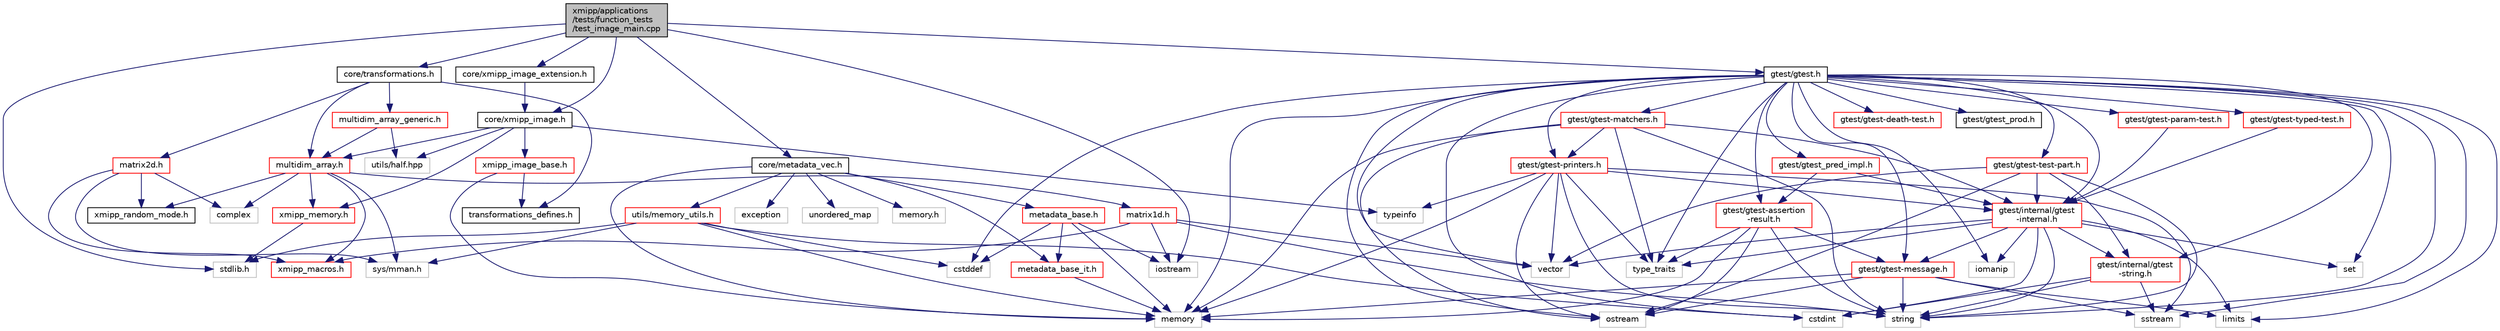 digraph "xmipp/applications/tests/function_tests/test_image_main.cpp"
{
  edge [fontname="Helvetica",fontsize="10",labelfontname="Helvetica",labelfontsize="10"];
  node [fontname="Helvetica",fontsize="10",shape=record];
  Node0 [label="xmipp/applications\l/tests/function_tests\l/test_image_main.cpp",height=0.2,width=0.4,color="black", fillcolor="grey75", style="filled", fontcolor="black"];
  Node0 -> Node1 [color="midnightblue",fontsize="10",style="solid",fontname="Helvetica"];
  Node1 [label="stdlib.h",height=0.2,width=0.4,color="grey75", fillcolor="white", style="filled"];
  Node0 -> Node2 [color="midnightblue",fontsize="10",style="solid",fontname="Helvetica"];
  Node2 [label="core/xmipp_image.h",height=0.2,width=0.4,color="black", fillcolor="white", style="filled",URL="$xmipp__image_8h.html"];
  Node2 -> Node3 [color="midnightblue",fontsize="10",style="solid",fontname="Helvetica"];
  Node3 [label="typeinfo",height=0.2,width=0.4,color="grey75", fillcolor="white", style="filled"];
  Node2 -> Node4 [color="midnightblue",fontsize="10",style="solid",fontname="Helvetica"];
  Node4 [label="multidim_array.h",height=0.2,width=0.4,color="red", fillcolor="white", style="filled",URL="$multidim__array_8h.html"];
  Node4 -> Node5 [color="midnightblue",fontsize="10",style="solid",fontname="Helvetica"];
  Node5 [label="xmipp_macros.h",height=0.2,width=0.4,color="red", fillcolor="white", style="filled",URL="$xmipp__macros_8h.html"];
  Node4 -> Node8 [color="midnightblue",fontsize="10",style="solid",fontname="Helvetica"];
  Node8 [label="sys/mman.h",height=0.2,width=0.4,color="grey75", fillcolor="white", style="filled"];
  Node4 -> Node9 [color="midnightblue",fontsize="10",style="solid",fontname="Helvetica"];
  Node9 [label="complex",height=0.2,width=0.4,color="grey75", fillcolor="white", style="filled"];
  Node4 -> Node10 [color="midnightblue",fontsize="10",style="solid",fontname="Helvetica"];
  Node10 [label="matrix1d.h",height=0.2,width=0.4,color="red", fillcolor="white", style="filled",URL="$matrix1d_8h.html"];
  Node10 -> Node11 [color="midnightblue",fontsize="10",style="solid",fontname="Helvetica"];
  Node11 [label="iostream",height=0.2,width=0.4,color="grey75", fillcolor="white", style="filled"];
  Node10 -> Node12 [color="midnightblue",fontsize="10",style="solid",fontname="Helvetica"];
  Node12 [label="string",height=0.2,width=0.4,color="grey75", fillcolor="white", style="filled"];
  Node10 -> Node13 [color="midnightblue",fontsize="10",style="solid",fontname="Helvetica"];
  Node13 [label="vector",height=0.2,width=0.4,color="grey75", fillcolor="white", style="filled"];
  Node10 -> Node5 [color="midnightblue",fontsize="10",style="solid",fontname="Helvetica"];
  Node4 -> Node18 [color="midnightblue",fontsize="10",style="solid",fontname="Helvetica"];
  Node18 [label="xmipp_random_mode.h",height=0.2,width=0.4,color="black", fillcolor="white", style="filled",URL="$xmipp__random__mode_8h.html"];
  Node4 -> Node23 [color="midnightblue",fontsize="10",style="solid",fontname="Helvetica"];
  Node23 [label="xmipp_memory.h",height=0.2,width=0.4,color="red", fillcolor="white", style="filled",URL="$xmipp__memory_8h.html"];
  Node23 -> Node1 [color="midnightblue",fontsize="10",style="solid",fontname="Helvetica"];
  Node2 -> Node25 [color="midnightblue",fontsize="10",style="solid",fontname="Helvetica"];
  Node25 [label="xmipp_image_base.h",height=0.2,width=0.4,color="red", fillcolor="white", style="filled",URL="$xmipp__image__base_8h.html"];
  Node25 -> Node26 [color="midnightblue",fontsize="10",style="solid",fontname="Helvetica"];
  Node26 [label="memory",height=0.2,width=0.4,color="grey75", fillcolor="white", style="filled"];
  Node25 -> Node39 [color="midnightblue",fontsize="10",style="solid",fontname="Helvetica"];
  Node39 [label="transformations_defines.h",height=0.2,width=0.4,color="black", fillcolor="white", style="filled",URL="$transformations__defines_8h.html"];
  Node2 -> Node23 [color="midnightblue",fontsize="10",style="solid",fontname="Helvetica"];
  Node2 -> Node55 [color="midnightblue",fontsize="10",style="solid",fontname="Helvetica"];
  Node55 [label="utils/half.hpp",height=0.2,width=0.4,color="grey75", fillcolor="white", style="filled"];
  Node0 -> Node56 [color="midnightblue",fontsize="10",style="solid",fontname="Helvetica"];
  Node56 [label="core/xmipp_image_extension.h",height=0.2,width=0.4,color="black", fillcolor="white", style="filled",URL="$xmipp__image__extension_8h.html"];
  Node56 -> Node2 [color="midnightblue",fontsize="10",style="solid",fontname="Helvetica"];
  Node0 -> Node11 [color="midnightblue",fontsize="10",style="solid",fontname="Helvetica"];
  Node0 -> Node57 [color="midnightblue",fontsize="10",style="solid",fontname="Helvetica"];
  Node57 [label="gtest/gtest.h",height=0.2,width=0.4,color="black", fillcolor="white", style="filled",URL="$gtest_8h.html"];
  Node57 -> Node58 [color="midnightblue",fontsize="10",style="solid",fontname="Helvetica"];
  Node58 [label="cstddef",height=0.2,width=0.4,color="grey75", fillcolor="white", style="filled"];
  Node57 -> Node59 [color="midnightblue",fontsize="10",style="solid",fontname="Helvetica"];
  Node59 [label="cstdint",height=0.2,width=0.4,color="grey75", fillcolor="white", style="filled"];
  Node57 -> Node60 [color="midnightblue",fontsize="10",style="solid",fontname="Helvetica"];
  Node60 [label="iomanip",height=0.2,width=0.4,color="grey75", fillcolor="white", style="filled"];
  Node57 -> Node61 [color="midnightblue",fontsize="10",style="solid",fontname="Helvetica"];
  Node61 [label="limits",height=0.2,width=0.4,color="grey75", fillcolor="white", style="filled"];
  Node57 -> Node26 [color="midnightblue",fontsize="10",style="solid",fontname="Helvetica"];
  Node57 -> Node62 [color="midnightblue",fontsize="10",style="solid",fontname="Helvetica"];
  Node62 [label="ostream",height=0.2,width=0.4,color="grey75", fillcolor="white", style="filled"];
  Node57 -> Node63 [color="midnightblue",fontsize="10",style="solid",fontname="Helvetica"];
  Node63 [label="set",height=0.2,width=0.4,color="grey75", fillcolor="white", style="filled"];
  Node57 -> Node64 [color="midnightblue",fontsize="10",style="solid",fontname="Helvetica"];
  Node64 [label="sstream",height=0.2,width=0.4,color="grey75", fillcolor="white", style="filled"];
  Node57 -> Node12 [color="midnightblue",fontsize="10",style="solid",fontname="Helvetica"];
  Node57 -> Node65 [color="midnightblue",fontsize="10",style="solid",fontname="Helvetica"];
  Node65 [label="type_traits",height=0.2,width=0.4,color="grey75", fillcolor="white", style="filled"];
  Node57 -> Node13 [color="midnightblue",fontsize="10",style="solid",fontname="Helvetica"];
  Node57 -> Node66 [color="midnightblue",fontsize="10",style="solid",fontname="Helvetica"];
  Node66 [label="gtest/gtest-assertion\l-result.h",height=0.2,width=0.4,color="red", fillcolor="white", style="filled",URL="$gtest-assertion-result_8h.html"];
  Node66 -> Node26 [color="midnightblue",fontsize="10",style="solid",fontname="Helvetica"];
  Node66 -> Node62 [color="midnightblue",fontsize="10",style="solid",fontname="Helvetica"];
  Node66 -> Node12 [color="midnightblue",fontsize="10",style="solid",fontname="Helvetica"];
  Node66 -> Node65 [color="midnightblue",fontsize="10",style="solid",fontname="Helvetica"];
  Node66 -> Node67 [color="midnightblue",fontsize="10",style="solid",fontname="Helvetica"];
  Node67 [label="gtest/gtest-message.h",height=0.2,width=0.4,color="red", fillcolor="white", style="filled",URL="$gtest-message_8h.html"];
  Node67 -> Node61 [color="midnightblue",fontsize="10",style="solid",fontname="Helvetica"];
  Node67 -> Node26 [color="midnightblue",fontsize="10",style="solid",fontname="Helvetica"];
  Node67 -> Node62 [color="midnightblue",fontsize="10",style="solid",fontname="Helvetica"];
  Node67 -> Node64 [color="midnightblue",fontsize="10",style="solid",fontname="Helvetica"];
  Node67 -> Node12 [color="midnightblue",fontsize="10",style="solid",fontname="Helvetica"];
  Node57 -> Node81 [color="midnightblue",fontsize="10",style="solid",fontname="Helvetica"];
  Node81 [label="gtest/gtest-death-test.h",height=0.2,width=0.4,color="red", fillcolor="white", style="filled",URL="$gtest-death-test_8h.html"];
  Node57 -> Node83 [color="midnightblue",fontsize="10",style="solid",fontname="Helvetica"];
  Node83 [label="gtest/gtest-matchers.h",height=0.2,width=0.4,color="red", fillcolor="white", style="filled",URL="$gtest-matchers_8h.html"];
  Node83 -> Node26 [color="midnightblue",fontsize="10",style="solid",fontname="Helvetica"];
  Node83 -> Node62 [color="midnightblue",fontsize="10",style="solid",fontname="Helvetica"];
  Node83 -> Node12 [color="midnightblue",fontsize="10",style="solid",fontname="Helvetica"];
  Node83 -> Node65 [color="midnightblue",fontsize="10",style="solid",fontname="Helvetica"];
  Node83 -> Node85 [color="midnightblue",fontsize="10",style="solid",fontname="Helvetica"];
  Node85 [label="gtest/gtest-printers.h",height=0.2,width=0.4,color="red", fillcolor="white", style="filled",URL="$gtest-printers_8h.html"];
  Node85 -> Node26 [color="midnightblue",fontsize="10",style="solid",fontname="Helvetica"];
  Node85 -> Node62 [color="midnightblue",fontsize="10",style="solid",fontname="Helvetica"];
  Node85 -> Node64 [color="midnightblue",fontsize="10",style="solid",fontname="Helvetica"];
  Node85 -> Node12 [color="midnightblue",fontsize="10",style="solid",fontname="Helvetica"];
  Node85 -> Node65 [color="midnightblue",fontsize="10",style="solid",fontname="Helvetica"];
  Node85 -> Node3 [color="midnightblue",fontsize="10",style="solid",fontname="Helvetica"];
  Node85 -> Node13 [color="midnightblue",fontsize="10",style="solid",fontname="Helvetica"];
  Node85 -> Node88 [color="midnightblue",fontsize="10",style="solid",fontname="Helvetica"];
  Node88 [label="gtest/internal/gtest\l-internal.h",height=0.2,width=0.4,color="red", fillcolor="white", style="filled",URL="$gtest-internal_8h.html"];
  Node88 -> Node59 [color="midnightblue",fontsize="10",style="solid",fontname="Helvetica"];
  Node88 -> Node60 [color="midnightblue",fontsize="10",style="solid",fontname="Helvetica"];
  Node88 -> Node61 [color="midnightblue",fontsize="10",style="solid",fontname="Helvetica"];
  Node88 -> Node63 [color="midnightblue",fontsize="10",style="solid",fontname="Helvetica"];
  Node88 -> Node12 [color="midnightblue",fontsize="10",style="solid",fontname="Helvetica"];
  Node88 -> Node65 [color="midnightblue",fontsize="10",style="solid",fontname="Helvetica"];
  Node88 -> Node13 [color="midnightblue",fontsize="10",style="solid",fontname="Helvetica"];
  Node88 -> Node67 [color="midnightblue",fontsize="10",style="solid",fontname="Helvetica"];
  Node88 -> Node91 [color="midnightblue",fontsize="10",style="solid",fontname="Helvetica"];
  Node91 [label="gtest/internal/gtest\l-string.h",height=0.2,width=0.4,color="red", fillcolor="white", style="filled",URL="$gtest-string_8h.html"];
  Node91 -> Node59 [color="midnightblue",fontsize="10",style="solid",fontname="Helvetica"];
  Node91 -> Node64 [color="midnightblue",fontsize="10",style="solid",fontname="Helvetica"];
  Node91 -> Node12 [color="midnightblue",fontsize="10",style="solid",fontname="Helvetica"];
  Node83 -> Node88 [color="midnightblue",fontsize="10",style="solid",fontname="Helvetica"];
  Node57 -> Node67 [color="midnightblue",fontsize="10",style="solid",fontname="Helvetica"];
  Node57 -> Node94 [color="midnightblue",fontsize="10",style="solid",fontname="Helvetica"];
  Node94 [label="gtest/gtest-param-test.h",height=0.2,width=0.4,color="red", fillcolor="white", style="filled",URL="$gtest-param-test_8h.html"];
  Node94 -> Node88 [color="midnightblue",fontsize="10",style="solid",fontname="Helvetica"];
  Node57 -> Node85 [color="midnightblue",fontsize="10",style="solid",fontname="Helvetica"];
  Node57 -> Node98 [color="midnightblue",fontsize="10",style="solid",fontname="Helvetica"];
  Node98 [label="gtest/gtest-test-part.h",height=0.2,width=0.4,color="red", fillcolor="white", style="filled",URL="$gtest-test-part_8h.html"];
  Node98 -> Node62 [color="midnightblue",fontsize="10",style="solid",fontname="Helvetica"];
  Node98 -> Node12 [color="midnightblue",fontsize="10",style="solid",fontname="Helvetica"];
  Node98 -> Node13 [color="midnightblue",fontsize="10",style="solid",fontname="Helvetica"];
  Node98 -> Node88 [color="midnightblue",fontsize="10",style="solid",fontname="Helvetica"];
  Node98 -> Node91 [color="midnightblue",fontsize="10",style="solid",fontname="Helvetica"];
  Node57 -> Node100 [color="midnightblue",fontsize="10",style="solid",fontname="Helvetica"];
  Node100 [label="gtest/gtest-typed-test.h",height=0.2,width=0.4,color="red", fillcolor="white", style="filled",URL="$gtest-typed-test_8h.html"];
  Node100 -> Node88 [color="midnightblue",fontsize="10",style="solid",fontname="Helvetica"];
  Node57 -> Node101 [color="midnightblue",fontsize="10",style="solid",fontname="Helvetica"];
  Node101 [label="gtest/gtest_pred_impl.h",height=0.2,width=0.4,color="red", fillcolor="white", style="filled",URL="$gtest__pred__impl_8h.html"];
  Node101 -> Node66 [color="midnightblue",fontsize="10",style="solid",fontname="Helvetica"];
  Node101 -> Node88 [color="midnightblue",fontsize="10",style="solid",fontname="Helvetica"];
  Node57 -> Node102 [color="midnightblue",fontsize="10",style="solid",fontname="Helvetica"];
  Node102 [label="gtest/gtest_prod.h",height=0.2,width=0.4,color="black", fillcolor="white", style="filled",URL="$gtest__prod_8h.html"];
  Node57 -> Node88 [color="midnightblue",fontsize="10",style="solid",fontname="Helvetica"];
  Node57 -> Node91 [color="midnightblue",fontsize="10",style="solid",fontname="Helvetica"];
  Node0 -> Node103 [color="midnightblue",fontsize="10",style="solid",fontname="Helvetica"];
  Node103 [label="core/metadata_vec.h",height=0.2,width=0.4,color="black", fillcolor="white", style="filled",URL="$metadata__vec_8h.html"];
  Node103 -> Node26 [color="midnightblue",fontsize="10",style="solid",fontname="Helvetica"];
  Node103 -> Node104 [color="midnightblue",fontsize="10",style="solid",fontname="Helvetica"];
  Node104 [label="exception",height=0.2,width=0.4,color="grey75", fillcolor="white", style="filled"];
  Node103 -> Node105 [color="midnightblue",fontsize="10",style="solid",fontname="Helvetica"];
  Node105 [label="unordered_map",height=0.2,width=0.4,color="grey75", fillcolor="white", style="filled"];
  Node103 -> Node106 [color="midnightblue",fontsize="10",style="solid",fontname="Helvetica"];
  Node106 [label="memory.h",height=0.2,width=0.4,color="grey75", fillcolor="white", style="filled"];
  Node103 -> Node107 [color="midnightblue",fontsize="10",style="solid",fontname="Helvetica"];
  Node107 [label="metadata_base.h",height=0.2,width=0.4,color="red", fillcolor="white", style="filled",URL="$metadata__base_8h.html"];
  Node107 -> Node58 [color="midnightblue",fontsize="10",style="solid",fontname="Helvetica"];
  Node107 -> Node26 [color="midnightblue",fontsize="10",style="solid",fontname="Helvetica"];
  Node107 -> Node11 [color="midnightblue",fontsize="10",style="solid",fontname="Helvetica"];
  Node107 -> Node109 [color="midnightblue",fontsize="10",style="solid",fontname="Helvetica"];
  Node109 [label="metadata_base_it.h",height=0.2,width=0.4,color="red", fillcolor="white", style="filled",URL="$metadata__base__it_8h.html"];
  Node109 -> Node26 [color="midnightblue",fontsize="10",style="solid",fontname="Helvetica"];
  Node103 -> Node109 [color="midnightblue",fontsize="10",style="solid",fontname="Helvetica"];
  Node103 -> Node113 [color="midnightblue",fontsize="10",style="solid",fontname="Helvetica"];
  Node113 [label="utils/memory_utils.h",height=0.2,width=0.4,color="red", fillcolor="white", style="filled",URL="$memory__utils_8h.html"];
  Node113 -> Node58 [color="midnightblue",fontsize="10",style="solid",fontname="Helvetica"];
  Node113 -> Node1 [color="midnightblue",fontsize="10",style="solid",fontname="Helvetica"];
  Node113 -> Node59 [color="midnightblue",fontsize="10",style="solid",fontname="Helvetica"];
  Node113 -> Node26 [color="midnightblue",fontsize="10",style="solid",fontname="Helvetica"];
  Node113 -> Node8 [color="midnightblue",fontsize="10",style="solid",fontname="Helvetica"];
  Node0 -> Node114 [color="midnightblue",fontsize="10",style="solid",fontname="Helvetica"];
  Node114 [label="core/transformations.h",height=0.2,width=0.4,color="black", fillcolor="white", style="filled",URL="$transformations_8h.html"];
  Node114 -> Node115 [color="midnightblue",fontsize="10",style="solid",fontname="Helvetica"];
  Node115 [label="matrix2d.h",height=0.2,width=0.4,color="red", fillcolor="white", style="filled",URL="$matrix2d_8h.html"];
  Node115 -> Node9 [color="midnightblue",fontsize="10",style="solid",fontname="Helvetica"];
  Node115 -> Node18 [color="midnightblue",fontsize="10",style="solid",fontname="Helvetica"];
  Node115 -> Node5 [color="midnightblue",fontsize="10",style="solid",fontname="Helvetica"];
  Node115 -> Node8 [color="midnightblue",fontsize="10",style="solid",fontname="Helvetica"];
  Node114 -> Node4 [color="midnightblue",fontsize="10",style="solid",fontname="Helvetica"];
  Node114 -> Node116 [color="midnightblue",fontsize="10",style="solid",fontname="Helvetica"];
  Node116 [label="multidim_array_generic.h",height=0.2,width=0.4,color="red", fillcolor="white", style="filled",URL="$multidim__array__generic_8h.html"];
  Node116 -> Node4 [color="midnightblue",fontsize="10",style="solid",fontname="Helvetica"];
  Node116 -> Node55 [color="midnightblue",fontsize="10",style="solid",fontname="Helvetica"];
  Node114 -> Node39 [color="midnightblue",fontsize="10",style="solid",fontname="Helvetica"];
}
